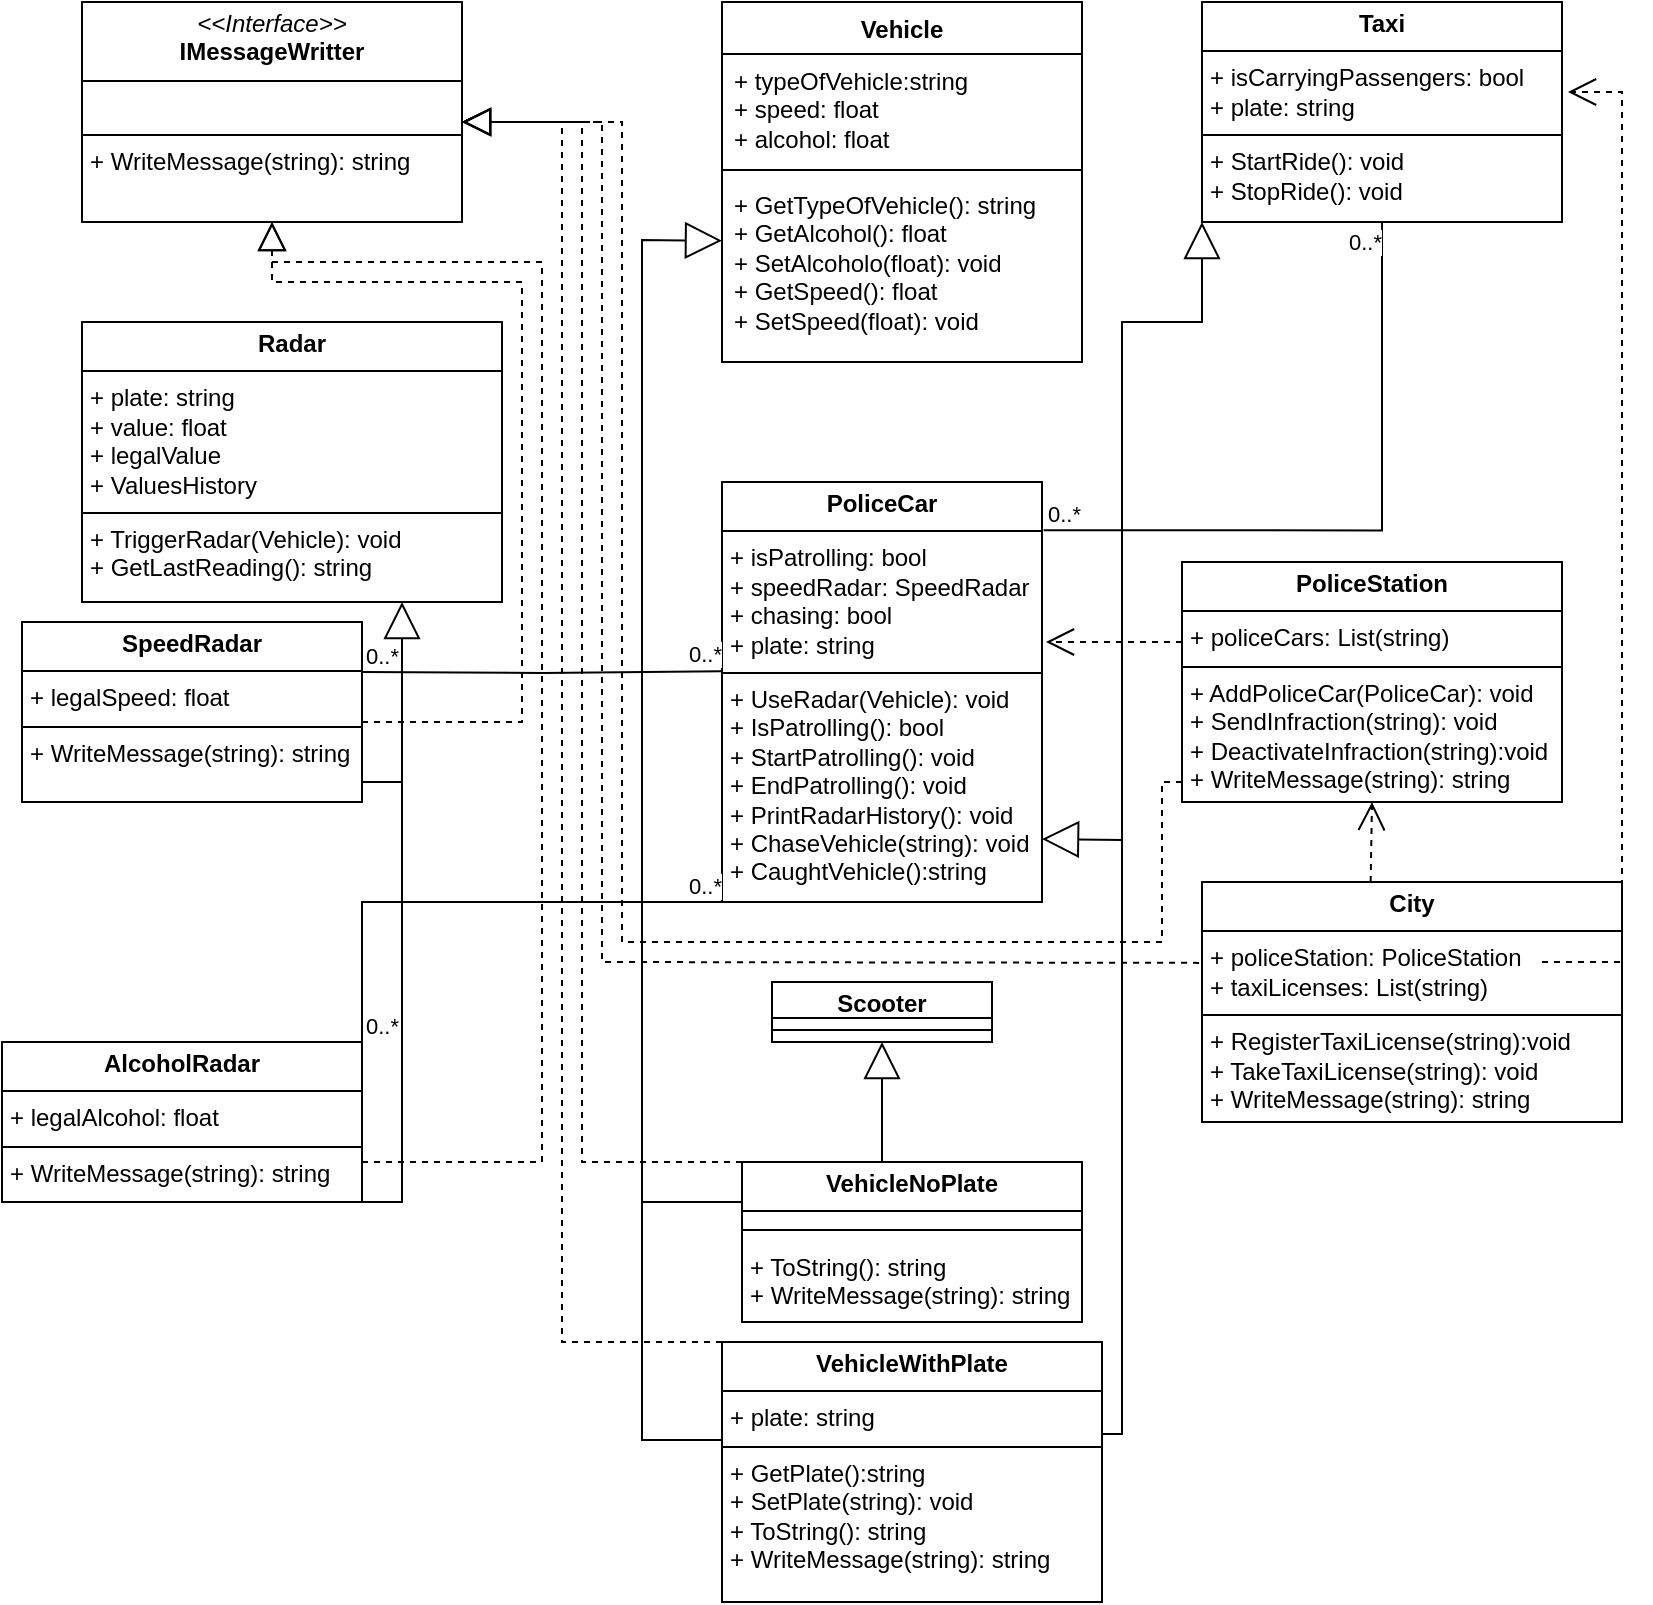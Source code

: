 <mxfile version="24.7.16">
  <diagram name="Page-1" id="c4acf3e9-155e-7222-9cf6-157b1a14988f">
    <mxGraphModel dx="734" dy="538" grid="1" gridSize="10" guides="1" tooltips="1" connect="1" arrows="1" fold="1" page="1" pageScale="1" pageWidth="850" pageHeight="1100" background="none" math="0" shadow="0">
      <root>
        <mxCell id="0" />
        <mxCell id="1" parent="0" />
        <mxCell id="5d2195bd80daf111-26" style="edgeStyle=orthogonalEdgeStyle;rounded=0;html=1;dashed=1;labelBackgroundColor=none;startFill=0;endArrow=open;endFill=0;endSize=10;fontFamily=Verdana;fontSize=10;" parent="1" edge="1">
          <mxGeometry relative="1" as="geometry">
            <Array as="points" />
            <mxPoint x="640" y="300" as="sourcePoint" />
          </mxGeometry>
        </mxCell>
        <mxCell id="5d2195bd80daf111-16" value="Text" style="text;html=1;resizable=0;points=[];autosize=1;align=left;verticalAlign=top;spacingTop=-4;fontSize=10;fontFamily=Verdana;fontColor=#000000;" parent="1" vertex="1">
          <mxGeometry x="450" y="454" width="40" height="10" as="geometry" />
        </mxCell>
        <mxCell id="6YwaAOGG38GJz1vAlMlA-3" value="&lt;p style=&quot;margin:0px;margin-top:4px;text-align:center;&quot;&gt;&lt;i&gt;&amp;lt;&amp;lt;Interface&amp;gt;&amp;gt;&lt;/i&gt;&lt;br&gt;&lt;b&gt;IMessageWritter&lt;/b&gt;&lt;/p&gt;&lt;hr size=&quot;1&quot; style=&quot;border-style:solid;&quot;&gt;&lt;p style=&quot;margin:0px;margin-left:4px;&quot;&gt;&lt;br&gt;&lt;/p&gt;&lt;hr size=&quot;1&quot; style=&quot;border-style:solid;&quot;&gt;&lt;p style=&quot;margin:0px;margin-left:4px;&quot;&gt;+ WriteMessage(string): string&lt;/p&gt;" style="verticalAlign=top;align=left;overflow=fill;html=1;whiteSpace=wrap;" parent="1" vertex="1">
          <mxGeometry x="40" y="40" width="190" height="110" as="geometry" />
        </mxCell>
        <mxCell id="6YwaAOGG38GJz1vAlMlA-4" value="Vehicle" style="swimlane;fontStyle=1;align=center;verticalAlign=top;childLayout=stackLayout;horizontal=1;startSize=26;horizontalStack=0;resizeParent=1;resizeParentMax=0;resizeLast=0;collapsible=1;marginBottom=0;whiteSpace=wrap;html=1;" parent="1" vertex="1">
          <mxGeometry x="360" y="40" width="180" height="180" as="geometry" />
        </mxCell>
        <mxCell id="6YwaAOGG38GJz1vAlMlA-5" value="+ typeOfVehicle:string&lt;div&gt;+ speed: float&lt;/div&gt;&lt;div&gt;+ alcohol: float&lt;/div&gt;" style="text;strokeColor=none;fillColor=none;align=left;verticalAlign=top;spacingLeft=4;spacingRight=4;overflow=hidden;rotatable=0;points=[[0,0.5],[1,0.5]];portConstraint=eastwest;whiteSpace=wrap;html=1;" parent="6YwaAOGG38GJz1vAlMlA-4" vertex="1">
          <mxGeometry y="26" width="180" height="54" as="geometry" />
        </mxCell>
        <mxCell id="6YwaAOGG38GJz1vAlMlA-6" value="" style="line;strokeWidth=1;fillColor=none;align=left;verticalAlign=middle;spacingTop=-1;spacingLeft=3;spacingRight=3;rotatable=0;labelPosition=right;points=[];portConstraint=eastwest;strokeColor=inherit;" parent="6YwaAOGG38GJz1vAlMlA-4" vertex="1">
          <mxGeometry y="80" width="180" height="8" as="geometry" />
        </mxCell>
        <mxCell id="6YwaAOGG38GJz1vAlMlA-7" value="&lt;div&gt;+ GetTypeOfVehicle(): string&lt;/div&gt;&lt;div&gt;+ GetAlcohol(): float&lt;/div&gt;&lt;div&gt;+ SetAlcoholo(float): void&lt;/div&gt;&lt;div&gt;+ GetSpeed(): float&lt;/div&gt;&lt;div&gt;+ SetSpeed(float): void&lt;/div&gt;" style="text;strokeColor=none;fillColor=none;align=left;verticalAlign=top;spacingLeft=4;spacingRight=4;overflow=hidden;rotatable=0;points=[[0,0.5],[1,0.5]];portConstraint=eastwest;whiteSpace=wrap;html=1;" parent="6YwaAOGG38GJz1vAlMlA-4" vertex="1">
          <mxGeometry y="88" width="180" height="92" as="geometry" />
        </mxCell>
        <mxCell id="6YwaAOGG38GJz1vAlMlA-8" value="&lt;p style=&quot;margin:0px;margin-top:4px;text-align:center;&quot;&gt;&lt;b&gt;PoliceCar&lt;/b&gt;&lt;/p&gt;&lt;hr size=&quot;1&quot; style=&quot;border-style:solid;&quot;&gt;&lt;p style=&quot;margin:0px;margin-left:4px;&quot;&gt;&lt;span style=&quot;background-color: initial;&quot;&gt;+ isPatrolling: bool&lt;/span&gt;&lt;br&gt;&lt;/p&gt;&lt;p style=&quot;margin:0px;margin-left:4px;&quot;&gt;+ speedRadar: SpeedRadar&lt;/p&gt;&lt;p style=&quot;margin:0px;margin-left:4px;&quot;&gt;+ chasing: bool&lt;/p&gt;&lt;p style=&quot;margin:0px;margin-left:4px;&quot;&gt;+ plate: string&lt;/p&gt;&lt;hr size=&quot;1&quot; style=&quot;border-style:solid;&quot;&gt;&lt;p style=&quot;margin:0px;margin-left:4px;&quot;&gt;+ UseRadar(Vehicle): void&lt;/p&gt;&lt;p style=&quot;margin:0px;margin-left:4px;&quot;&gt;+ IsPatrolling(): bool&lt;/p&gt;&lt;p style=&quot;margin:0px;margin-left:4px;&quot;&gt;+ StartPatrolling(): void&lt;/p&gt;&lt;p style=&quot;margin:0px;margin-left:4px;&quot;&gt;+ EndPatrolling(): void&lt;/p&gt;&lt;p style=&quot;margin:0px;margin-left:4px;&quot;&gt;+ PrintRadarHistory(): void&lt;/p&gt;&lt;p style=&quot;margin:0px;margin-left:4px;&quot;&gt;+ ChaseVehicle(string): void&lt;/p&gt;&lt;p style=&quot;margin:0px;margin-left:4px;&quot;&gt;+ CaughtVehicle():string&lt;/p&gt;" style="verticalAlign=top;align=left;overflow=fill;html=1;whiteSpace=wrap;" parent="1" vertex="1">
          <mxGeometry x="360" y="280" width="160" height="210" as="geometry" />
        </mxCell>
        <mxCell id="6YwaAOGG38GJz1vAlMlA-9" value="&lt;p style=&quot;margin:0px;margin-top:4px;text-align:center;&quot;&gt;&lt;b&gt;Taxi&lt;/b&gt;&lt;/p&gt;&lt;hr size=&quot;1&quot; style=&quot;border-style:solid;&quot;&gt;&lt;p style=&quot;margin:0px;margin-left:4px;&quot;&gt;&lt;span style=&quot;background-color: initial;&quot;&gt;+ isCarryingPassengers: bool&lt;/span&gt;&lt;br&gt;&lt;/p&gt;&lt;p style=&quot;margin:0px;margin-left:4px;&quot;&gt;&lt;span style=&quot;background-color: initial;&quot;&gt;+ plate: string&lt;/span&gt;&lt;/p&gt;&lt;hr size=&quot;1&quot; style=&quot;border-style:solid;&quot;&gt;&lt;p style=&quot;margin:0px;margin-left:4px;&quot;&gt;&lt;span style=&quot;background-color: initial;&quot;&gt;+ StartRide(): void&lt;/span&gt;&lt;/p&gt;&lt;p style=&quot;margin:0px;margin-left:4px;&quot;&gt;&lt;span style=&quot;background-color: initial;&quot;&gt;+ StopRide(): void&lt;/span&gt;&lt;/p&gt;&lt;p style=&quot;margin:0px;margin-left:4px;&quot;&gt;&lt;br&gt;&lt;/p&gt;" style="verticalAlign=top;align=left;overflow=fill;html=1;whiteSpace=wrap;" parent="1" vertex="1">
          <mxGeometry x="600" y="40" width="180" height="110" as="geometry" />
        </mxCell>
        <mxCell id="6YwaAOGG38GJz1vAlMlA-10" style="edgeStyle=orthogonalEdgeStyle;rounded=0;orthogonalLoop=1;jettySize=auto;html=1;exitX=0.5;exitY=1;exitDx=0;exitDy=0;" parent="1" source="6YwaAOGG38GJz1vAlMlA-8" target="6YwaAOGG38GJz1vAlMlA-8" edge="1">
          <mxGeometry relative="1" as="geometry" />
        </mxCell>
        <mxCell id="6YwaAOGG38GJz1vAlMlA-11" value="&lt;p style=&quot;margin:0px;margin-top:4px;text-align:center;&quot;&gt;&lt;b&gt;Radar&lt;/b&gt;&lt;/p&gt;&lt;hr size=&quot;1&quot; style=&quot;border-style:solid;&quot;&gt;&lt;p style=&quot;margin:0px;margin-left:4px;&quot;&gt;+ plate: string&lt;/p&gt;&lt;p style=&quot;margin:0px;margin-left:4px;&quot;&gt;+ value: float&lt;/p&gt;&lt;p style=&quot;margin:0px;margin-left:4px;&quot;&gt;+ legalValue&lt;/p&gt;&lt;p style=&quot;margin:0px;margin-left:4px;&quot;&gt;+ ValuesHistory&lt;/p&gt;&lt;hr size=&quot;1&quot; style=&quot;border-style:solid;&quot;&gt;&lt;p style=&quot;margin:0px;margin-left:4px;&quot;&gt;&lt;span style=&quot;background-color: initial;&quot;&gt;+ TriggerRadar(Vehicle): void&lt;/span&gt;&lt;br&gt;&lt;/p&gt;&lt;p style=&quot;margin:0px;margin-left:4px;&quot;&gt;+ GetLastReading(): string&lt;/p&gt;&lt;p style=&quot;margin:0px;margin-left:4px;&quot;&gt;&lt;br&gt;&lt;/p&gt;" style="verticalAlign=top;align=left;overflow=fill;html=1;whiteSpace=wrap;" parent="1" vertex="1">
          <mxGeometry x="40" y="200" width="210" height="140" as="geometry" />
        </mxCell>
        <mxCell id="6YwaAOGG38GJz1vAlMlA-12" value="&lt;p style=&quot;margin:0px;margin-top:4px;text-align:center;&quot;&gt;&lt;b&gt;PoliceStation&lt;/b&gt;&lt;/p&gt;&lt;hr size=&quot;1&quot; style=&quot;border-style:solid;&quot;&gt;&lt;p style=&quot;margin:0px;margin-left:4px;&quot;&gt;+ policeCars: List(string)&lt;/p&gt;&lt;hr size=&quot;1&quot; style=&quot;border-style:solid;&quot;&gt;&lt;p style=&quot;margin:0px;margin-left:4px;&quot;&gt;+ AddPoliceCar(PoliceCar): void&lt;/p&gt;&lt;p style=&quot;margin:0px;margin-left:4px;&quot;&gt;+ SendInfraction(string): void&lt;/p&gt;&lt;p style=&quot;margin:0px;margin-left:4px;&quot;&gt;+ DeactivateInfraction(string):void&lt;/p&gt;&lt;p style=&quot;margin:0px;margin-left:4px;&quot;&gt;+ WriteMessage(string): string&lt;/p&gt;" style="verticalAlign=top;align=left;overflow=fill;html=1;whiteSpace=wrap;" parent="1" vertex="1">
          <mxGeometry x="590" y="320" width="190" height="120" as="geometry" />
        </mxCell>
        <mxCell id="6YwaAOGG38GJz1vAlMlA-13" value="&lt;p style=&quot;margin:0px;margin-top:4px;text-align:center;&quot;&gt;&lt;b&gt;City&lt;/b&gt;&lt;/p&gt;&lt;hr size=&quot;1&quot; style=&quot;border-style:solid;&quot;&gt;&lt;p style=&quot;margin:0px;margin-left:4px;&quot;&gt;+ policeStation: PoliceStation&lt;/p&gt;&lt;p style=&quot;margin:0px;margin-left:4px;&quot;&gt;+ taxiLicenses: List(string)&lt;/p&gt;&lt;hr size=&quot;1&quot; style=&quot;border-style:solid;&quot;&gt;&lt;p style=&quot;margin:0px;margin-left:4px;&quot;&gt;+ RegisterTaxiLicense(string):void&lt;/p&gt;&lt;p style=&quot;margin:0px;margin-left:4px;&quot;&gt;+ TakeTaxiLicense(string): void&lt;/p&gt;&lt;p style=&quot;margin:0px;margin-left:4px;&quot;&gt;+ WriteMessage(string): string&lt;/p&gt;" style="verticalAlign=top;align=left;overflow=fill;html=1;whiteSpace=wrap;" parent="1" vertex="1">
          <mxGeometry x="600" y="480" width="210" height="120" as="geometry" />
        </mxCell>
        <mxCell id="6YwaAOGG38GJz1vAlMlA-25" value="" style="endArrow=block;dashed=1;endFill=0;endSize=12;html=1;rounded=0;entryX=0.5;entryY=1;entryDx=0;entryDy=0;" parent="1" target="6YwaAOGG38GJz1vAlMlA-3" edge="1">
          <mxGeometry width="160" relative="1" as="geometry">
            <mxPoint x="180" y="620" as="sourcePoint" />
            <mxPoint x="230" y="190" as="targetPoint" />
            <Array as="points">
              <mxPoint x="270" y="620" />
              <mxPoint x="270" y="170" />
              <mxPoint x="135" y="170" />
            </Array>
          </mxGeometry>
        </mxCell>
        <mxCell id="6YwaAOGG38GJz1vAlMlA-26" value="" style="endArrow=block;dashed=1;endFill=0;endSize=12;html=1;rounded=0;exitX=0;exitY=0;exitDx=0;exitDy=0;" parent="1" source="a5nsM6v1lsSeqTza3Zts-1" edge="1">
          <mxGeometry width="160" relative="1" as="geometry">
            <mxPoint x="290" y="420" as="sourcePoint" />
            <mxPoint x="230" y="100" as="targetPoint" />
            <Array as="points">
              <mxPoint x="290" y="620" />
              <mxPoint x="290" y="100" />
              <mxPoint x="280" y="100" />
            </Array>
          </mxGeometry>
        </mxCell>
        <mxCell id="6YwaAOGG38GJz1vAlMlA-31" value="" style="endArrow=none;html=1;edgeStyle=orthogonalEdgeStyle;rounded=0;exitX=1.005;exitY=0.115;exitDx=0;exitDy=0;exitPerimeter=0;entryX=0.5;entryY=1;entryDx=0;entryDy=0;" parent="1" source="6YwaAOGG38GJz1vAlMlA-8" target="6YwaAOGG38GJz1vAlMlA-9" edge="1">
          <mxGeometry relative="1" as="geometry">
            <mxPoint x="575" y="220" as="sourcePoint" />
            <mxPoint x="735" y="220" as="targetPoint" />
          </mxGeometry>
        </mxCell>
        <mxCell id="6YwaAOGG38GJz1vAlMlA-32" value="0..*" style="edgeLabel;resizable=0;html=1;align=left;verticalAlign=bottom;" parent="6YwaAOGG38GJz1vAlMlA-31" connectable="0" vertex="1">
          <mxGeometry x="-1" relative="1" as="geometry" />
        </mxCell>
        <mxCell id="6YwaAOGG38GJz1vAlMlA-33" value="0..*" style="edgeLabel;resizable=0;html=1;align=right;verticalAlign=bottom;" parent="6YwaAOGG38GJz1vAlMlA-31" connectable="0" vertex="1">
          <mxGeometry x="1" relative="1" as="geometry">
            <mxPoint y="19" as="offset" />
          </mxGeometry>
        </mxCell>
        <mxCell id="6YwaAOGG38GJz1vAlMlA-37" value="" style="endArrow=none;html=1;edgeStyle=orthogonalEdgeStyle;rounded=0;entryX=0.063;entryY=0.45;entryDx=0;entryDy=0;entryPerimeter=0;" parent="1" edge="1">
          <mxGeometry relative="1" as="geometry">
            <mxPoint x="180" y="375" as="sourcePoint" />
            <mxPoint x="360.0" y="374.62" as="targetPoint" />
          </mxGeometry>
        </mxCell>
        <mxCell id="6YwaAOGG38GJz1vAlMlA-38" value="0..*" style="edgeLabel;resizable=0;html=1;align=left;verticalAlign=bottom;" parent="6YwaAOGG38GJz1vAlMlA-37" connectable="0" vertex="1">
          <mxGeometry x="-1" relative="1" as="geometry" />
        </mxCell>
        <mxCell id="6YwaAOGG38GJz1vAlMlA-39" value="0..*" style="edgeLabel;resizable=0;html=1;align=right;verticalAlign=bottom;" parent="6YwaAOGG38GJz1vAlMlA-37" connectable="0" vertex="1">
          <mxGeometry x="1" relative="1" as="geometry" />
        </mxCell>
        <mxCell id="6YwaAOGG38GJz1vAlMlA-42" value="&lt;p style=&quot;margin:0px;margin-top:4px;text-align:center;&quot;&gt;&lt;b&gt;SpeedRadar&lt;/b&gt;&lt;/p&gt;&lt;hr size=&quot;1&quot; style=&quot;border-style:solid;&quot;&gt;&lt;p style=&quot;margin: 0px 0px 0px 4px;&quot;&gt;&lt;span style=&quot;background-color: initial;&quot;&gt;+ legalSpeed: float&lt;/span&gt;&lt;/p&gt;&lt;hr size=&quot;1&quot; style=&quot;border-style:solid;&quot;&gt;&lt;p style=&quot;margin:0px;margin-left:4px;&quot;&gt;+ WriteMessage(string): string&lt;/p&gt;" style="verticalAlign=top;align=left;overflow=fill;html=1;whiteSpace=wrap;" parent="1" vertex="1">
          <mxGeometry x="10" y="350" width="170" height="90" as="geometry" />
        </mxCell>
        <mxCell id="6YwaAOGG38GJz1vAlMlA-43" value="" style="endArrow=open;endSize=12;dashed=1;html=1;rounded=0;" parent="1" edge="1">
          <mxGeometry width="160" relative="1" as="geometry">
            <mxPoint x="590" y="360" as="sourcePoint" />
            <mxPoint x="522" y="360" as="targetPoint" />
          </mxGeometry>
        </mxCell>
        <mxCell id="6YwaAOGG38GJz1vAlMlA-44" value="" style="endArrow=open;endSize=12;dashed=1;html=1;rounded=0;entryX=0.5;entryY=1;entryDx=0;entryDy=0;" parent="1" edge="1" target="6YwaAOGG38GJz1vAlMlA-12">
          <mxGeometry width="160" relative="1" as="geometry">
            <mxPoint x="684.33" y="480" as="sourcePoint" />
            <mxPoint x="684" y="450" as="targetPoint" />
          </mxGeometry>
        </mxCell>
        <mxCell id="6YwaAOGG38GJz1vAlMlA-45" value="&lt;p style=&quot;margin:0px;margin-top:4px;text-align:center;&quot;&gt;&lt;b&gt;Scooter&lt;/b&gt;&lt;/p&gt;&lt;p style=&quot;margin:0px;margin-left:4px;&quot;&gt;&lt;br&gt;&lt;/p&gt;" style="verticalAlign=top;align=left;overflow=fill;html=1;whiteSpace=wrap;" parent="1" vertex="1">
          <mxGeometry x="385" y="530" width="110" height="30" as="geometry" />
        </mxCell>
        <mxCell id="6YwaAOGG38GJz1vAlMlA-46" value="" style="endArrow=open;endSize=12;dashed=1;html=1;rounded=0;" parent="1" edge="1">
          <mxGeometry width="160" relative="1" as="geometry">
            <mxPoint x="770" y="520" as="sourcePoint" />
            <mxPoint x="783" y="85" as="targetPoint" />
            <Array as="points">
              <mxPoint x="810" y="520" />
              <mxPoint x="810" y="85" />
            </Array>
          </mxGeometry>
        </mxCell>
        <mxCell id="ozpzT62YlElJPvGmnXX_-1" value="&lt;p style=&quot;margin:0px;margin-top:4px;text-align:center;&quot;&gt;&lt;b&gt;AlcoholRadar&lt;/b&gt;&lt;/p&gt;&lt;hr size=&quot;1&quot; style=&quot;border-style:solid;&quot;&gt;&lt;p style=&quot;margin: 0px 0px 0px 4px;&quot;&gt;&lt;span style=&quot;background-color: initial;&quot;&gt;+ legalAlcohol: float&lt;/span&gt;&lt;/p&gt;&lt;hr size=&quot;1&quot; style=&quot;border-style:solid;&quot;&gt;&lt;p style=&quot;margin:0px;margin-left:4px;&quot;&gt;+ WriteMessage(string): string&lt;/p&gt;" style="verticalAlign=top;align=left;overflow=fill;html=1;whiteSpace=wrap;" parent="1" vertex="1">
          <mxGeometry y="560" width="180" height="80" as="geometry" />
        </mxCell>
        <mxCell id="ozpzT62YlElJPvGmnXX_-2" value="" style="endArrow=block;endSize=16;endFill=0;html=1;rounded=0;" parent="1" edge="1">
          <mxGeometry width="160" relative="1" as="geometry">
            <mxPoint x="180" y="640" as="sourcePoint" />
            <mxPoint x="200" y="340" as="targetPoint" />
            <Array as="points">
              <mxPoint x="200" y="640" />
            </Array>
          </mxGeometry>
        </mxCell>
        <mxCell id="ozpzT62YlElJPvGmnXX_-3" value="" style="endArrow=none;html=1;rounded=0;fontSize=12;startSize=8;endSize=8;curved=1;" parent="1" edge="1">
          <mxGeometry width="50" height="50" relative="1" as="geometry">
            <mxPoint x="180" y="430" as="sourcePoint" />
            <mxPoint x="200" y="430" as="targetPoint" />
          </mxGeometry>
        </mxCell>
        <mxCell id="ozpzT62YlElJPvGmnXX_-4" value="&lt;p style=&quot;margin:0px;margin-top:4px;text-align:center;&quot;&gt;&lt;b&gt;VehicleWithPlate&lt;/b&gt;&lt;/p&gt;&lt;hr size=&quot;1&quot; style=&quot;border-style:solid;&quot;&gt;&lt;p style=&quot;margin:0px;margin-left:4px;&quot;&gt;+ plate: string&lt;/p&gt;&lt;hr size=&quot;1&quot; style=&quot;border-style:solid;&quot;&gt;&lt;p style=&quot;margin:0px;margin-left:4px;&quot;&gt;+ GetPlate():string&lt;/p&gt;&lt;p style=&quot;margin:0px;margin-left:4px;&quot;&gt;+ SetPlate(string): void&lt;/p&gt;&lt;p style=&quot;margin:0px;margin-left:4px;&quot;&gt;+ ToString(): string&lt;/p&gt;&lt;p style=&quot;margin:0px;margin-left:4px;&quot;&gt;+ WriteMessage(string): string&lt;/p&gt;" style="verticalAlign=top;align=left;overflow=fill;html=1;whiteSpace=wrap;" parent="1" vertex="1">
          <mxGeometry x="360" y="710" width="190" height="130" as="geometry" />
        </mxCell>
        <mxCell id="ozpzT62YlElJPvGmnXX_-5" style="edgeStyle=none;curved=1;rounded=0;orthogonalLoop=1;jettySize=auto;html=1;exitX=0.5;exitY=0;exitDx=0;exitDy=0;fontSize=12;startSize=8;endSize=8;" parent="1" source="6YwaAOGG38GJz1vAlMlA-45" target="6YwaAOGG38GJz1vAlMlA-45" edge="1">
          <mxGeometry relative="1" as="geometry" />
        </mxCell>
        <mxCell id="a5nsM6v1lsSeqTza3Zts-1" value="&lt;p style=&quot;margin:0px;margin-top:4px;text-align:center;&quot;&gt;&lt;b&gt;VehicleNoPlate&lt;/b&gt;&lt;/p&gt;&lt;hr size=&quot;1&quot; style=&quot;border-style:solid;&quot;&gt;&lt;p style=&quot;margin:0px;margin-left:4px;&quot;&gt;&lt;br&gt;&lt;/p&gt;&lt;p style=&quot;margin:0px;margin-left:4px;&quot;&gt;+ ToString(): string&lt;/p&gt;&lt;p style=&quot;margin:0px;margin-left:4px;&quot;&gt;+ WriteMessage(string): string&lt;/p&gt;&lt;p style=&quot;margin:0px;margin-left:4px;&quot;&gt;&lt;br&gt;&lt;/p&gt;" style="verticalAlign=top;align=left;overflow=fill;html=1;whiteSpace=wrap;" parent="1" vertex="1">
          <mxGeometry x="370" y="620" width="170" height="80" as="geometry" />
        </mxCell>
        <mxCell id="a5nsM6v1lsSeqTza3Zts-2" value="" style="endArrow=block;endSize=16;endFill=0;html=1;rounded=0;entryX=-0.016;entryY=0.289;entryDx=0;entryDy=0;entryPerimeter=0;" parent="1" edge="1">
          <mxGeometry width="160" relative="1" as="geometry">
            <mxPoint x="360" y="759" as="sourcePoint" />
            <mxPoint x="360.0" y="159.368" as="targetPoint" />
            <Array as="points">
              <mxPoint x="320" y="759" />
              <mxPoint x="320" y="159" />
            </Array>
          </mxGeometry>
        </mxCell>
        <mxCell id="a5nsM6v1lsSeqTza3Zts-4" value="" style="endArrow=none;html=1;rounded=0;fontSize=12;startSize=8;endSize=8;curved=1;" parent="1" edge="1">
          <mxGeometry width="50" height="50" relative="1" as="geometry">
            <mxPoint x="320" y="640" as="sourcePoint" />
            <mxPoint x="370" y="640" as="targetPoint" />
          </mxGeometry>
        </mxCell>
        <mxCell id="a5nsM6v1lsSeqTza3Zts-5" value="" style="endArrow=block;endSize=16;endFill=0;html=1;rounded=0;entryX=0.5;entryY=1;entryDx=0;entryDy=0;" parent="1" target="6YwaAOGG38GJz1vAlMlA-45" edge="1">
          <mxGeometry width="160" relative="1" as="geometry">
            <mxPoint x="440" y="620" as="sourcePoint" />
            <mxPoint x="590" y="620" as="targetPoint" />
          </mxGeometry>
        </mxCell>
        <mxCell id="a5nsM6v1lsSeqTza3Zts-6" value="" style="endArrow=block;endSize=16;endFill=0;html=1;rounded=0;exitX=1;exitY=0.5;exitDx=0;exitDy=0;" parent="1" edge="1">
          <mxGeometry width="160" relative="1" as="geometry">
            <mxPoint x="550" y="756" as="sourcePoint" />
            <mxPoint x="600" y="150" as="targetPoint" />
            <Array as="points">
              <mxPoint x="560" y="756" />
              <mxPoint x="560" y="200" />
              <mxPoint x="600" y="200" />
            </Array>
          </mxGeometry>
        </mxCell>
        <mxCell id="a5nsM6v1lsSeqTza3Zts-10" value="" style="endArrow=block;endSize=16;endFill=0;html=1;rounded=0;" parent="1" edge="1">
          <mxGeometry width="160" relative="1" as="geometry">
            <mxPoint x="560" y="459" as="sourcePoint" />
            <mxPoint x="520" y="458.5" as="targetPoint" />
          </mxGeometry>
        </mxCell>
        <mxCell id="a5nsM6v1lsSeqTza3Zts-11" value="" style="endArrow=block;dashed=1;endFill=0;endSize=12;html=1;rounded=0;exitX=0;exitY=0;exitDx=0;exitDy=0;" parent="1" source="ozpzT62YlElJPvGmnXX_-4" edge="1">
          <mxGeometry width="160" relative="1" as="geometry">
            <mxPoint x="360" y="690" as="sourcePoint" />
            <mxPoint x="230" y="100" as="targetPoint" />
            <Array as="points">
              <mxPoint x="280" y="710" />
              <mxPoint x="280" y="100" />
            </Array>
          </mxGeometry>
        </mxCell>
        <mxCell id="a5nsM6v1lsSeqTza3Zts-12" value="" style="line;strokeWidth=1;fillColor=none;align=left;verticalAlign=middle;spacingTop=-1;spacingLeft=3;spacingRight=3;rotatable=0;labelPosition=right;points=[];portConstraint=eastwest;strokeColor=inherit;" parent="1" vertex="1">
          <mxGeometry x="370" y="650" width="170" height="8" as="geometry" />
        </mxCell>
        <mxCell id="a5nsM6v1lsSeqTza3Zts-13" value="" style="line;strokeWidth=1;fillColor=none;align=left;verticalAlign=middle;spacingTop=-1;spacingLeft=3;spacingRight=3;rotatable=0;labelPosition=right;points=[];portConstraint=eastwest;strokeColor=inherit;" parent="1" vertex="1">
          <mxGeometry x="385" y="546" width="110" height="4" as="geometry" />
        </mxCell>
        <mxCell id="a5nsM6v1lsSeqTza3Zts-14" value="" style="line;strokeWidth=1;fillColor=none;align=left;verticalAlign=middle;spacingTop=-1;spacingLeft=3;spacingRight=3;rotatable=0;labelPosition=right;points=[];portConstraint=eastwest;strokeColor=inherit;" parent="1" vertex="1">
          <mxGeometry x="385" y="550" width="110" height="8" as="geometry" />
        </mxCell>
        <mxCell id="a5nsM6v1lsSeqTza3Zts-16" value="" style="endArrow=block;dashed=1;endFill=0;endSize=12;html=1;rounded=0;" parent="1" edge="1">
          <mxGeometry width="160" relative="1" as="geometry">
            <mxPoint x="590" y="430" as="sourcePoint" />
            <mxPoint x="230" y="100" as="targetPoint" />
            <Array as="points">
              <mxPoint x="580" y="430" />
              <mxPoint x="580" y="510" />
              <mxPoint x="310" y="510" />
              <mxPoint x="310" y="100" />
            </Array>
          </mxGeometry>
        </mxCell>
        <mxCell id="a5nsM6v1lsSeqTza3Zts-18" value="" style="endArrow=block;dashed=1;endFill=0;endSize=12;html=1;rounded=0;exitX=-0.007;exitY=0.337;exitDx=0;exitDy=0;exitPerimeter=0;" parent="1" source="6YwaAOGG38GJz1vAlMlA-13" edge="1">
          <mxGeometry width="160" relative="1" as="geometry">
            <mxPoint x="360" y="360" as="sourcePoint" />
            <mxPoint x="230" y="100" as="targetPoint" />
            <Array as="points">
              <mxPoint x="300" y="520" />
              <mxPoint x="300" y="100" />
            </Array>
          </mxGeometry>
        </mxCell>
        <mxCell id="a5nsM6v1lsSeqTza3Zts-19" value="" style="endArrow=none;html=1;edgeStyle=orthogonalEdgeStyle;rounded=0;exitX=1;exitY=0;exitDx=0;exitDy=0;" parent="1" source="ozpzT62YlElJPvGmnXX_-1" edge="1">
          <mxGeometry relative="1" as="geometry">
            <mxPoint x="250" y="490" as="sourcePoint" />
            <mxPoint x="360" y="490" as="targetPoint" />
            <Array as="points">
              <mxPoint x="180" y="490" />
            </Array>
          </mxGeometry>
        </mxCell>
        <mxCell id="a5nsM6v1lsSeqTza3Zts-20" value="0..*" style="edgeLabel;resizable=0;html=1;align=left;verticalAlign=bottom;" parent="a5nsM6v1lsSeqTza3Zts-19" connectable="0" vertex="1">
          <mxGeometry x="-1" relative="1" as="geometry" />
        </mxCell>
        <mxCell id="a5nsM6v1lsSeqTza3Zts-21" value="0..*" style="edgeLabel;resizable=0;html=1;align=right;verticalAlign=bottom;" parent="a5nsM6v1lsSeqTza3Zts-19" connectable="0" vertex="1">
          <mxGeometry x="1" relative="1" as="geometry" />
        </mxCell>
        <mxCell id="98s201wx9oiMB1ZRjj3k-1" value="" style="endArrow=block;dashed=1;endFill=0;endSize=12;html=1;rounded=0;entryX=0.5;entryY=1;entryDx=0;entryDy=0;" edge="1" parent="1" target="6YwaAOGG38GJz1vAlMlA-3">
          <mxGeometry width="160" relative="1" as="geometry">
            <mxPoint x="180" y="400" as="sourcePoint" />
            <mxPoint x="145" y="160" as="targetPoint" />
            <Array as="points">
              <mxPoint x="260" y="400" />
              <mxPoint x="260" y="180" />
              <mxPoint x="135" y="180" />
            </Array>
          </mxGeometry>
        </mxCell>
      </root>
    </mxGraphModel>
  </diagram>
</mxfile>
